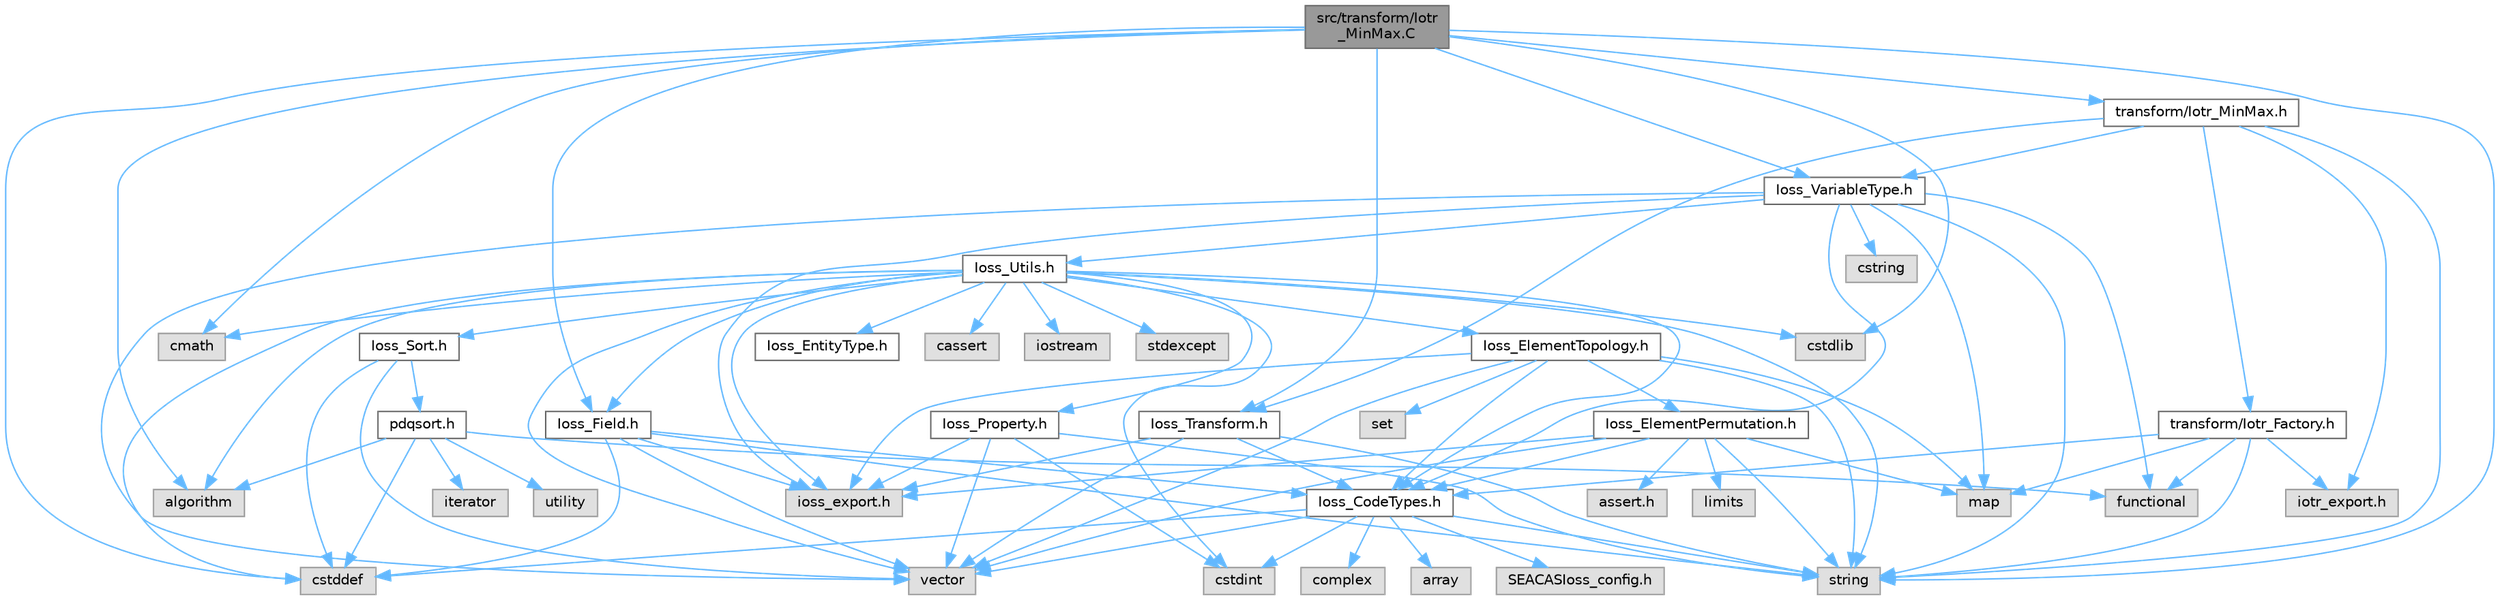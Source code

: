 digraph "src/transform/Iotr_MinMax.C"
{
 // INTERACTIVE_SVG=YES
 // LATEX_PDF_SIZE
  bgcolor="transparent";
  edge [fontname=Helvetica,fontsize=10,labelfontname=Helvetica,labelfontsize=10];
  node [fontname=Helvetica,fontsize=10,shape=box,height=0.2,width=0.4];
  Node1 [id="Node000001",label="src/transform/Iotr\l_MinMax.C",height=0.2,width=0.4,color="gray40", fillcolor="grey60", style="filled", fontcolor="black",tooltip=" "];
  Node1 -> Node2 [id="edge1_Node000001_Node000002",color="steelblue1",style="solid",tooltip=" "];
  Node2 [id="Node000002",label="Ioss_Transform.h",height=0.2,width=0.4,color="grey40", fillcolor="white", style="filled",URL="$Ioss__Transform_8h.html",tooltip=" "];
  Node2 -> Node3 [id="edge2_Node000002_Node000003",color="steelblue1",style="solid",tooltip=" "];
  Node3 [id="Node000003",label="ioss_export.h",height=0.2,width=0.4,color="grey60", fillcolor="#E0E0E0", style="filled",tooltip=" "];
  Node2 -> Node4 [id="edge3_Node000002_Node000004",color="steelblue1",style="solid",tooltip=" "];
  Node4 [id="Node000004",label="Ioss_CodeTypes.h",height=0.2,width=0.4,color="grey40", fillcolor="white", style="filled",URL="$Ioss__CodeTypes_8h.html",tooltip=" "];
  Node4 -> Node5 [id="edge4_Node000004_Node000005",color="steelblue1",style="solid",tooltip=" "];
  Node5 [id="Node000005",label="array",height=0.2,width=0.4,color="grey60", fillcolor="#E0E0E0", style="filled",tooltip=" "];
  Node4 -> Node6 [id="edge5_Node000004_Node000006",color="steelblue1",style="solid",tooltip=" "];
  Node6 [id="Node000006",label="cstddef",height=0.2,width=0.4,color="grey60", fillcolor="#E0E0E0", style="filled",tooltip=" "];
  Node4 -> Node7 [id="edge6_Node000004_Node000007",color="steelblue1",style="solid",tooltip=" "];
  Node7 [id="Node000007",label="cstdint",height=0.2,width=0.4,color="grey60", fillcolor="#E0E0E0", style="filled",tooltip=" "];
  Node4 -> Node8 [id="edge7_Node000004_Node000008",color="steelblue1",style="solid",tooltip=" "];
  Node8 [id="Node000008",label="string",height=0.2,width=0.4,color="grey60", fillcolor="#E0E0E0", style="filled",tooltip=" "];
  Node4 -> Node9 [id="edge8_Node000004_Node000009",color="steelblue1",style="solid",tooltip=" "];
  Node9 [id="Node000009",label="vector",height=0.2,width=0.4,color="grey60", fillcolor="#E0E0E0", style="filled",tooltip=" "];
  Node4 -> Node10 [id="edge9_Node000004_Node000010",color="steelblue1",style="solid",tooltip=" "];
  Node10 [id="Node000010",label="SEACASIoss_config.h",height=0.2,width=0.4,color="grey60", fillcolor="#E0E0E0", style="filled",tooltip=" "];
  Node4 -> Node11 [id="edge10_Node000004_Node000011",color="steelblue1",style="solid",tooltip=" "];
  Node11 [id="Node000011",label="complex",height=0.2,width=0.4,color="grey60", fillcolor="#E0E0E0", style="filled",tooltip=" "];
  Node2 -> Node8 [id="edge11_Node000002_Node000008",color="steelblue1",style="solid",tooltip=" "];
  Node2 -> Node9 [id="edge12_Node000002_Node000009",color="steelblue1",style="solid",tooltip=" "];
  Node1 -> Node12 [id="edge13_Node000001_Node000012",color="steelblue1",style="solid",tooltip=" "];
  Node12 [id="Node000012",label="Ioss_Field.h",height=0.2,width=0.4,color="grey40", fillcolor="white", style="filled",URL="$Ioss__Field_8h.html",tooltip=" "];
  Node12 -> Node3 [id="edge14_Node000012_Node000003",color="steelblue1",style="solid",tooltip=" "];
  Node12 -> Node4 [id="edge15_Node000012_Node000004",color="steelblue1",style="solid",tooltip=" "];
  Node12 -> Node6 [id="edge16_Node000012_Node000006",color="steelblue1",style="solid",tooltip=" "];
  Node12 -> Node8 [id="edge17_Node000012_Node000008",color="steelblue1",style="solid",tooltip=" "];
  Node12 -> Node9 [id="edge18_Node000012_Node000009",color="steelblue1",style="solid",tooltip=" "];
  Node1 -> Node13 [id="edge19_Node000001_Node000013",color="steelblue1",style="solid",tooltip=" "];
  Node13 [id="Node000013",label="Ioss_VariableType.h",height=0.2,width=0.4,color="grey40", fillcolor="white", style="filled",URL="$Ioss__VariableType_8h.html",tooltip=" "];
  Node13 -> Node3 [id="edge20_Node000013_Node000003",color="steelblue1",style="solid",tooltip=" "];
  Node13 -> Node4 [id="edge21_Node000013_Node000004",color="steelblue1",style="solid",tooltip=" "];
  Node13 -> Node14 [id="edge22_Node000013_Node000014",color="steelblue1",style="solid",tooltip=" "];
  Node14 [id="Node000014",label="Ioss_Utils.h",height=0.2,width=0.4,color="grey40", fillcolor="white", style="filled",URL="$Ioss__Utils_8h.html",tooltip=" "];
  Node14 -> Node3 [id="edge23_Node000014_Node000003",color="steelblue1",style="solid",tooltip=" "];
  Node14 -> Node4 [id="edge24_Node000014_Node000004",color="steelblue1",style="solid",tooltip=" "];
  Node14 -> Node15 [id="edge25_Node000014_Node000015",color="steelblue1",style="solid",tooltip=" "];
  Node15 [id="Node000015",label="Ioss_ElementTopology.h",height=0.2,width=0.4,color="grey40", fillcolor="white", style="filled",URL="$Ioss__ElementTopology_8h.html",tooltip=" "];
  Node15 -> Node3 [id="edge26_Node000015_Node000003",color="steelblue1",style="solid",tooltip=" "];
  Node15 -> Node4 [id="edge27_Node000015_Node000004",color="steelblue1",style="solid",tooltip=" "];
  Node15 -> Node16 [id="edge28_Node000015_Node000016",color="steelblue1",style="solid",tooltip=" "];
  Node16 [id="Node000016",label="Ioss_ElementPermutation.h",height=0.2,width=0.4,color="grey40", fillcolor="white", style="filled",URL="$Ioss__ElementPermutation_8h.html",tooltip=" "];
  Node16 -> Node3 [id="edge29_Node000016_Node000003",color="steelblue1",style="solid",tooltip=" "];
  Node16 -> Node4 [id="edge30_Node000016_Node000004",color="steelblue1",style="solid",tooltip=" "];
  Node16 -> Node17 [id="edge31_Node000016_Node000017",color="steelblue1",style="solid",tooltip=" "];
  Node17 [id="Node000017",label="assert.h",height=0.2,width=0.4,color="grey60", fillcolor="#E0E0E0", style="filled",tooltip=" "];
  Node16 -> Node18 [id="edge32_Node000016_Node000018",color="steelblue1",style="solid",tooltip=" "];
  Node18 [id="Node000018",label="limits",height=0.2,width=0.4,color="grey60", fillcolor="#E0E0E0", style="filled",tooltip=" "];
  Node16 -> Node19 [id="edge33_Node000016_Node000019",color="steelblue1",style="solid",tooltip=" "];
  Node19 [id="Node000019",label="map",height=0.2,width=0.4,color="grey60", fillcolor="#E0E0E0", style="filled",tooltip=" "];
  Node16 -> Node8 [id="edge34_Node000016_Node000008",color="steelblue1",style="solid",tooltip=" "];
  Node16 -> Node9 [id="edge35_Node000016_Node000009",color="steelblue1",style="solid",tooltip=" "];
  Node15 -> Node19 [id="edge36_Node000015_Node000019",color="steelblue1",style="solid",tooltip=" "];
  Node15 -> Node20 [id="edge37_Node000015_Node000020",color="steelblue1",style="solid",tooltip=" "];
  Node20 [id="Node000020",label="set",height=0.2,width=0.4,color="grey60", fillcolor="#E0E0E0", style="filled",tooltip=" "];
  Node15 -> Node8 [id="edge38_Node000015_Node000008",color="steelblue1",style="solid",tooltip=" "];
  Node15 -> Node9 [id="edge39_Node000015_Node000009",color="steelblue1",style="solid",tooltip=" "];
  Node14 -> Node21 [id="edge40_Node000014_Node000021",color="steelblue1",style="solid",tooltip=" "];
  Node21 [id="Node000021",label="Ioss_EntityType.h",height=0.2,width=0.4,color="grey40", fillcolor="white", style="filled",URL="$Ioss__EntityType_8h.html",tooltip=" "];
  Node14 -> Node12 [id="edge41_Node000014_Node000012",color="steelblue1",style="solid",tooltip=" "];
  Node14 -> Node22 [id="edge42_Node000014_Node000022",color="steelblue1",style="solid",tooltip=" "];
  Node22 [id="Node000022",label="Ioss_Property.h",height=0.2,width=0.4,color="grey40", fillcolor="white", style="filled",URL="$Ioss__Property_8h.html",tooltip=" "];
  Node22 -> Node3 [id="edge43_Node000022_Node000003",color="steelblue1",style="solid",tooltip=" "];
  Node22 -> Node7 [id="edge44_Node000022_Node000007",color="steelblue1",style="solid",tooltip=" "];
  Node22 -> Node8 [id="edge45_Node000022_Node000008",color="steelblue1",style="solid",tooltip=" "];
  Node22 -> Node9 [id="edge46_Node000022_Node000009",color="steelblue1",style="solid",tooltip=" "];
  Node14 -> Node23 [id="edge47_Node000014_Node000023",color="steelblue1",style="solid",tooltip=" "];
  Node23 [id="Node000023",label="Ioss_Sort.h",height=0.2,width=0.4,color="grey40", fillcolor="white", style="filled",URL="$Ioss__Sort_8h.html",tooltip=" "];
  Node23 -> Node24 [id="edge48_Node000023_Node000024",color="steelblue1",style="solid",tooltip=" "];
  Node24 [id="Node000024",label="pdqsort.h",height=0.2,width=0.4,color="grey40", fillcolor="white", style="filled",URL="$pdqsort_8h.html",tooltip=" "];
  Node24 -> Node25 [id="edge49_Node000024_Node000025",color="steelblue1",style="solid",tooltip=" "];
  Node25 [id="Node000025",label="algorithm",height=0.2,width=0.4,color="grey60", fillcolor="#E0E0E0", style="filled",tooltip=" "];
  Node24 -> Node6 [id="edge50_Node000024_Node000006",color="steelblue1",style="solid",tooltip=" "];
  Node24 -> Node26 [id="edge51_Node000024_Node000026",color="steelblue1",style="solid",tooltip=" "];
  Node26 [id="Node000026",label="functional",height=0.2,width=0.4,color="grey60", fillcolor="#E0E0E0", style="filled",tooltip=" "];
  Node24 -> Node27 [id="edge52_Node000024_Node000027",color="steelblue1",style="solid",tooltip=" "];
  Node27 [id="Node000027",label="iterator",height=0.2,width=0.4,color="grey60", fillcolor="#E0E0E0", style="filled",tooltip=" "];
  Node24 -> Node28 [id="edge53_Node000024_Node000028",color="steelblue1",style="solid",tooltip=" "];
  Node28 [id="Node000028",label="utility",height=0.2,width=0.4,color="grey60", fillcolor="#E0E0E0", style="filled",tooltip=" "];
  Node23 -> Node6 [id="edge54_Node000023_Node000006",color="steelblue1",style="solid",tooltip=" "];
  Node23 -> Node9 [id="edge55_Node000023_Node000009",color="steelblue1",style="solid",tooltip=" "];
  Node14 -> Node25 [id="edge56_Node000014_Node000025",color="steelblue1",style="solid",tooltip=" "];
  Node14 -> Node29 [id="edge57_Node000014_Node000029",color="steelblue1",style="solid",tooltip=" "];
  Node29 [id="Node000029",label="cassert",height=0.2,width=0.4,color="grey60", fillcolor="#E0E0E0", style="filled",tooltip=" "];
  Node14 -> Node30 [id="edge58_Node000014_Node000030",color="steelblue1",style="solid",tooltip=" "];
  Node30 [id="Node000030",label="cmath",height=0.2,width=0.4,color="grey60", fillcolor="#E0E0E0", style="filled",tooltip=" "];
  Node14 -> Node6 [id="edge59_Node000014_Node000006",color="steelblue1",style="solid",tooltip=" "];
  Node14 -> Node7 [id="edge60_Node000014_Node000007",color="steelblue1",style="solid",tooltip=" "];
  Node14 -> Node31 [id="edge61_Node000014_Node000031",color="steelblue1",style="solid",tooltip=" "];
  Node31 [id="Node000031",label="cstdlib",height=0.2,width=0.4,color="grey60", fillcolor="#E0E0E0", style="filled",tooltip=" "];
  Node14 -> Node32 [id="edge62_Node000014_Node000032",color="steelblue1",style="solid",tooltip=" "];
  Node32 [id="Node000032",label="iostream",height=0.2,width=0.4,color="grey60", fillcolor="#E0E0E0", style="filled",tooltip=" "];
  Node14 -> Node33 [id="edge63_Node000014_Node000033",color="steelblue1",style="solid",tooltip=" "];
  Node33 [id="Node000033",label="stdexcept",height=0.2,width=0.4,color="grey60", fillcolor="#E0E0E0", style="filled",tooltip=" "];
  Node14 -> Node8 [id="edge64_Node000014_Node000008",color="steelblue1",style="solid",tooltip=" "];
  Node14 -> Node9 [id="edge65_Node000014_Node000009",color="steelblue1",style="solid",tooltip=" "];
  Node13 -> Node34 [id="edge66_Node000013_Node000034",color="steelblue1",style="solid",tooltip=" "];
  Node34 [id="Node000034",label="cstring",height=0.2,width=0.4,color="grey60", fillcolor="#E0E0E0", style="filled",tooltip=" "];
  Node13 -> Node26 [id="edge67_Node000013_Node000026",color="steelblue1",style="solid",tooltip=" "];
  Node13 -> Node19 [id="edge68_Node000013_Node000019",color="steelblue1",style="solid",tooltip=" "];
  Node13 -> Node8 [id="edge69_Node000013_Node000008",color="steelblue1",style="solid",tooltip=" "];
  Node13 -> Node9 [id="edge70_Node000013_Node000009",color="steelblue1",style="solid",tooltip=" "];
  Node1 -> Node25 [id="edge71_Node000001_Node000025",color="steelblue1",style="solid",tooltip=" "];
  Node1 -> Node30 [id="edge72_Node000001_Node000030",color="steelblue1",style="solid",tooltip=" "];
  Node1 -> Node6 [id="edge73_Node000001_Node000006",color="steelblue1",style="solid",tooltip=" "];
  Node1 -> Node31 [id="edge74_Node000001_Node000031",color="steelblue1",style="solid",tooltip=" "];
  Node1 -> Node8 [id="edge75_Node000001_Node000008",color="steelblue1",style="solid",tooltip=" "];
  Node1 -> Node35 [id="edge76_Node000001_Node000035",color="steelblue1",style="solid",tooltip=" "];
  Node35 [id="Node000035",label="transform/Iotr_MinMax.h",height=0.2,width=0.4,color="grey40", fillcolor="white", style="filled",URL="$Iotr__MinMax_8h.html",tooltip=" "];
  Node35 -> Node36 [id="edge77_Node000035_Node000036",color="steelblue1",style="solid",tooltip=" "];
  Node36 [id="Node000036",label="iotr_export.h",height=0.2,width=0.4,color="grey60", fillcolor="#E0E0E0", style="filled",tooltip=" "];
  Node35 -> Node2 [id="edge78_Node000035_Node000002",color="steelblue1",style="solid",tooltip=" "];
  Node35 -> Node13 [id="edge79_Node000035_Node000013",color="steelblue1",style="solid",tooltip=" "];
  Node35 -> Node37 [id="edge80_Node000035_Node000037",color="steelblue1",style="solid",tooltip=" "];
  Node37 [id="Node000037",label="transform/Iotr_Factory.h",height=0.2,width=0.4,color="grey40", fillcolor="white", style="filled",URL="$Iotr__Factory_8h.html",tooltip=" "];
  Node37 -> Node36 [id="edge81_Node000037_Node000036",color="steelblue1",style="solid",tooltip=" "];
  Node37 -> Node4 [id="edge82_Node000037_Node000004",color="steelblue1",style="solid",tooltip=" "];
  Node37 -> Node26 [id="edge83_Node000037_Node000026",color="steelblue1",style="solid",tooltip=" "];
  Node37 -> Node19 [id="edge84_Node000037_Node000019",color="steelblue1",style="solid",tooltip=" "];
  Node37 -> Node8 [id="edge85_Node000037_Node000008",color="steelblue1",style="solid",tooltip=" "];
  Node35 -> Node8 [id="edge86_Node000035_Node000008",color="steelblue1",style="solid",tooltip=" "];
}
